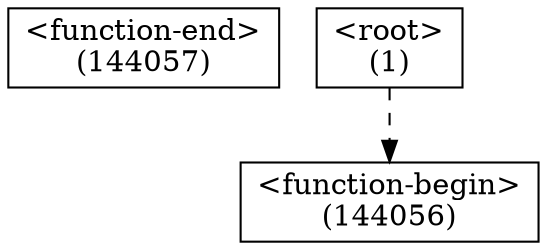 digraph graphname {
n144057 [shape=box,label="<function-end>
(144057)"];
n144056 [shape=box,label="<function-begin>
(144056)"];
n1 -> n144056[style="dashed"];
n1 [shape=box,label="<root>
(1)"];
}
